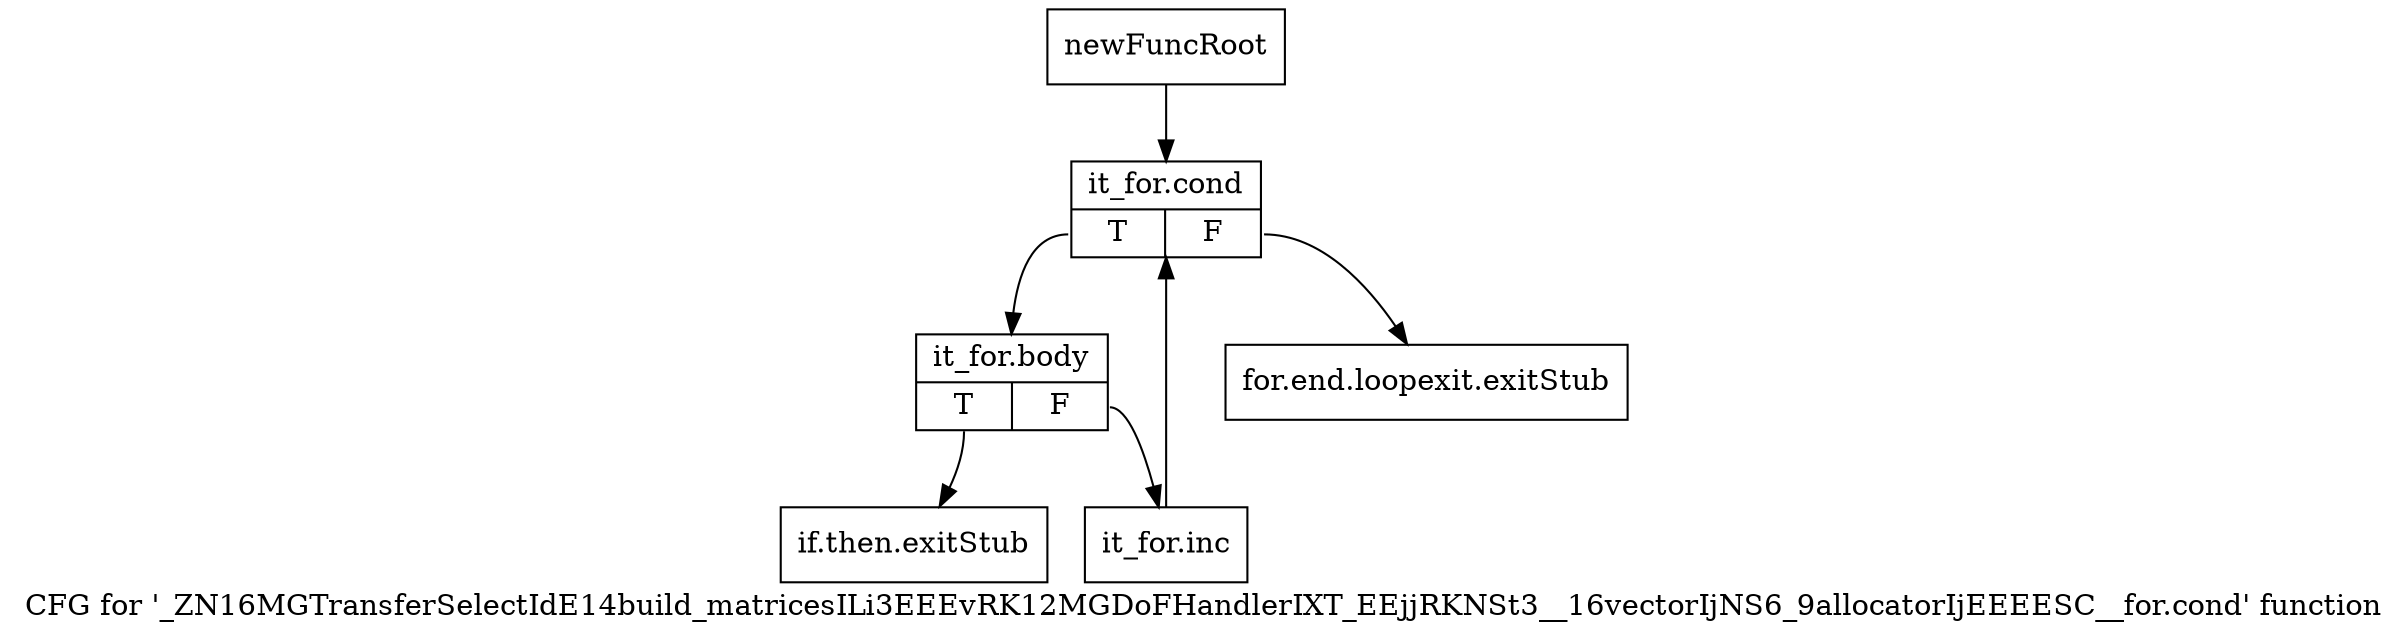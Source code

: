 digraph "CFG for '_ZN16MGTransferSelectIdE14build_matricesILi3EEEvRK12MGDoFHandlerIXT_EEjjRKNSt3__16vectorIjNS6_9allocatorIjEEEESC__for.cond' function" {
	label="CFG for '_ZN16MGTransferSelectIdE14build_matricesILi3EEEvRK12MGDoFHandlerIXT_EEjjRKNSt3__16vectorIjNS6_9allocatorIjEEEESC__for.cond' function";

	Node0x9540460 [shape=record,label="{newFuncRoot}"];
	Node0x9540460 -> Node0x95409f0;
	Node0x95404b0 [shape=record,label="{for.end.loopexit.exitStub}"];
	Node0x95409a0 [shape=record,label="{if.then.exitStub}"];
	Node0x95409f0 [shape=record,label="{it_for.cond|{<s0>T|<s1>F}}"];
	Node0x95409f0:s0 -> Node0x9540a40;
	Node0x95409f0:s1 -> Node0x95404b0;
	Node0x9540a40 [shape=record,label="{it_for.body|{<s0>T|<s1>F}}"];
	Node0x9540a40:s0 -> Node0x95409a0;
	Node0x9540a40:s1 -> Node0x9540a90;
	Node0x9540a90 [shape=record,label="{it_for.inc}"];
	Node0x9540a90 -> Node0x95409f0;
}
